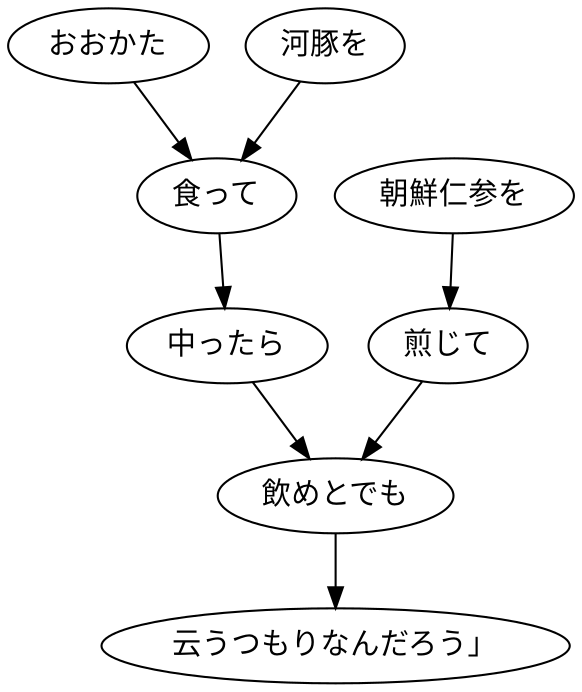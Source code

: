 digraph graph6188 {
	node0 [label="おおかた"];
	node1 [label="河豚を"];
	node2 [label="食って"];
	node3 [label="中ったら"];
	node4 [label="朝鮮仁参を"];
	node5 [label="煎じて"];
	node6 [label="飲めとでも"];
	node7 [label="云うつもりなんだろう」"];
	node0 -> node2;
	node1 -> node2;
	node2 -> node3;
	node3 -> node6;
	node4 -> node5;
	node5 -> node6;
	node6 -> node7;
}
